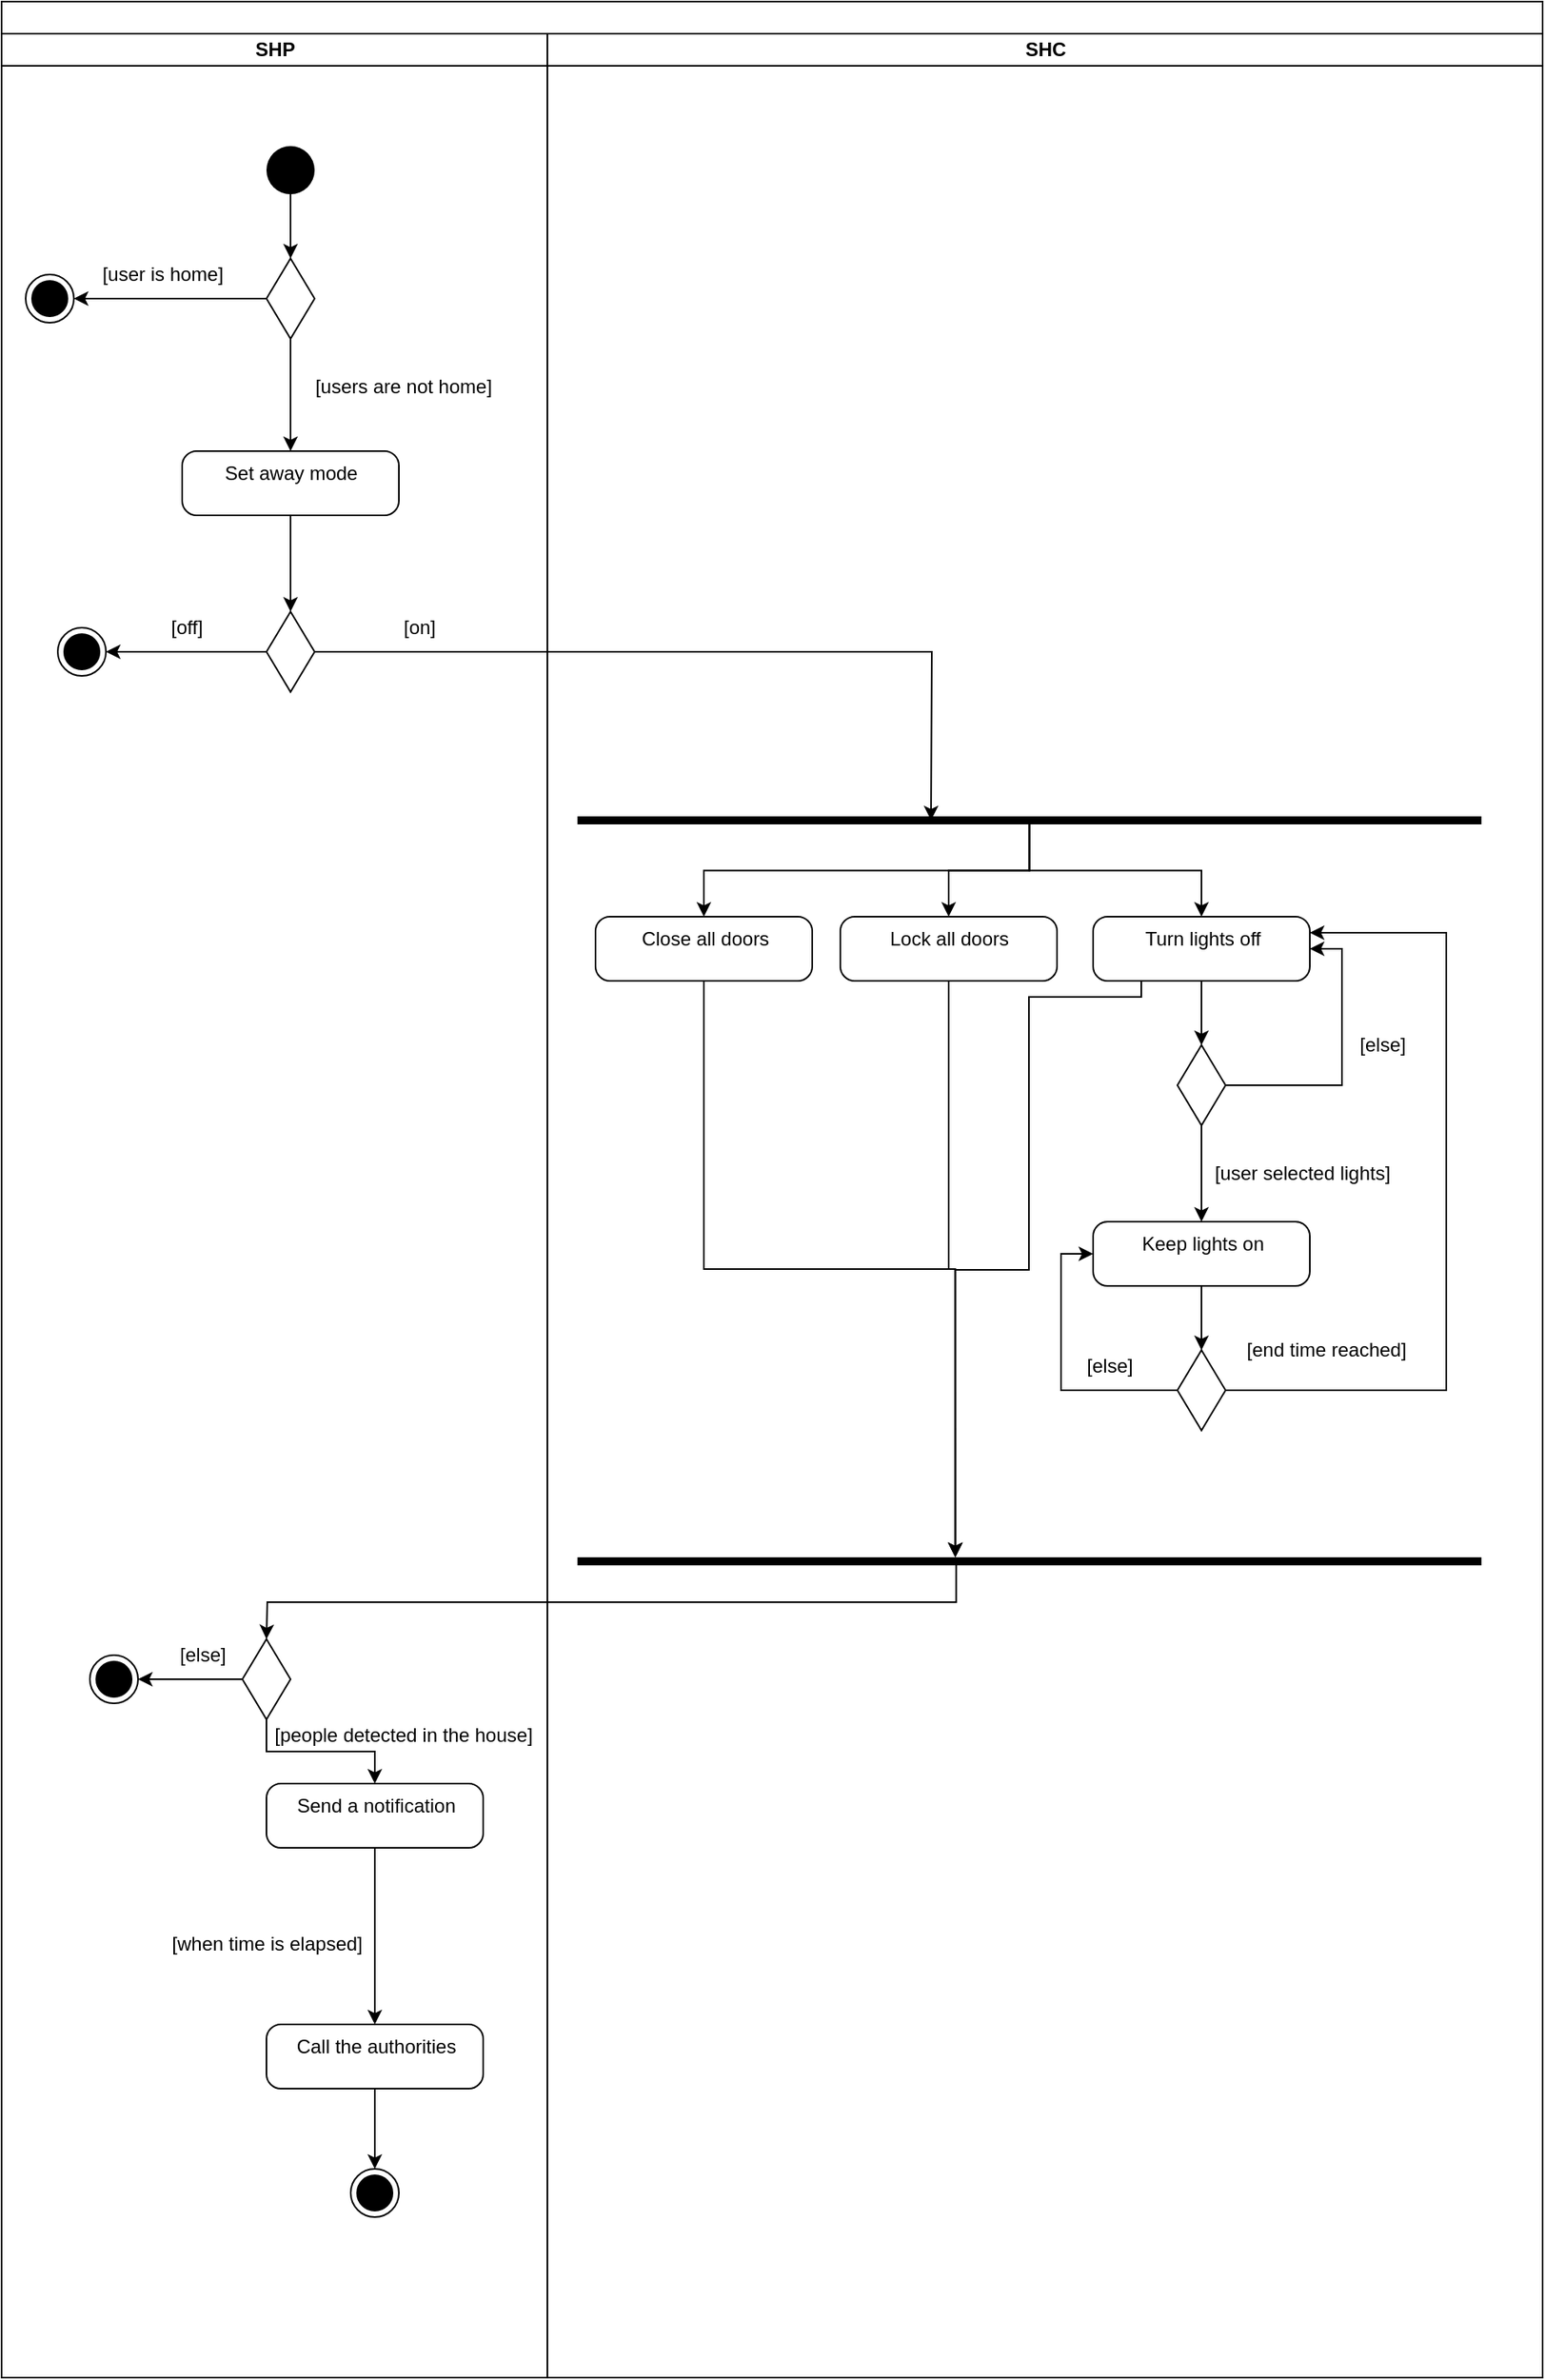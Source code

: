 <mxfile version="13.9.2" type="github">
  <diagram id="GbfVeWL-1UHgIMeaEQac" name="Page-1">
    <mxGraphModel dx="4208" dy="1533" grid="1" gridSize="10" guides="1" tooltips="1" connect="1" arrows="1" fold="1" page="1" pageScale="1" pageWidth="1100" pageHeight="850" math="0" shadow="0">
      <root>
        <mxCell id="0" />
        <mxCell id="1" parent="0" />
        <mxCell id="Axg63tw5LNc3EiZ85ATB-30" value="" style="swimlane;html=1;childLayout=stackLayout;resizeParent=1;resizeParentMax=0;startSize=20;" vertex="1" parent="1">
          <mxGeometry x="-1060" y="60" width="960" height="1480" as="geometry">
            <mxRectangle x="-710" y="460" width="60" height="20" as="alternateBounds" />
          </mxGeometry>
        </mxCell>
        <mxCell id="Axg63tw5LNc3EiZ85ATB-31" value="SHP" style="swimlane;html=1;startSize=20;" vertex="1" parent="Axg63tw5LNc3EiZ85ATB-30">
          <mxGeometry y="20" width="340" height="1460" as="geometry" />
        </mxCell>
        <mxCell id="Axg63tw5LNc3EiZ85ATB-5" value="" style="ellipse;fillColor=#000000;strokeColor=none;" vertex="1" parent="Axg63tw5LNc3EiZ85ATB-31">
          <mxGeometry x="165" y="70" width="30" height="30" as="geometry" />
        </mxCell>
        <mxCell id="Axg63tw5LNc3EiZ85ATB-8" value="" style="rhombus;whiteSpace=wrap;html=1;" vertex="1" parent="Axg63tw5LNc3EiZ85ATB-31">
          <mxGeometry x="165" y="140" width="30" height="50" as="geometry" />
        </mxCell>
        <mxCell id="Axg63tw5LNc3EiZ85ATB-13" style="edgeStyle=orthogonalEdgeStyle;rounded=0;orthogonalLoop=1;jettySize=auto;html=1;entryX=0.5;entryY=0;entryDx=0;entryDy=0;" edge="1" parent="Axg63tw5LNc3EiZ85ATB-31" source="Axg63tw5LNc3EiZ85ATB-5" target="Axg63tw5LNc3EiZ85ATB-8">
          <mxGeometry relative="1" as="geometry" />
        </mxCell>
        <mxCell id="Axg63tw5LNc3EiZ85ATB-15" value="[user is home]" style="text;html=1;align=center;verticalAlign=middle;resizable=0;points=[];autosize=1;" vertex="1" parent="Axg63tw5LNc3EiZ85ATB-31">
          <mxGeometry x="55" y="140" width="90" height="20" as="geometry" />
        </mxCell>
        <mxCell id="Axg63tw5LNc3EiZ85ATB-16" value="" style="ellipse;html=1;shape=endState;fillColor=#000000;strokeColor=#000000;" vertex="1" parent="Axg63tw5LNc3EiZ85ATB-31">
          <mxGeometry x="15" y="150" width="30" height="30" as="geometry" />
        </mxCell>
        <mxCell id="Axg63tw5LNc3EiZ85ATB-17" style="edgeStyle=orthogonalEdgeStyle;rounded=0;orthogonalLoop=1;jettySize=auto;html=1;entryX=1;entryY=0.5;entryDx=0;entryDy=0;" edge="1" parent="Axg63tw5LNc3EiZ85ATB-31" source="Axg63tw5LNc3EiZ85ATB-8" target="Axg63tw5LNc3EiZ85ATB-16">
          <mxGeometry relative="1" as="geometry" />
        </mxCell>
        <mxCell id="Axg63tw5LNc3EiZ85ATB-18" value="Set away mode" style="html=1;align=center;verticalAlign=top;rounded=1;absoluteArcSize=1;arcSize=18;dashed=0;" vertex="1" parent="Axg63tw5LNc3EiZ85ATB-31">
          <mxGeometry x="112.5" y="260" width="135" height="40" as="geometry" />
        </mxCell>
        <mxCell id="Axg63tw5LNc3EiZ85ATB-19" style="edgeStyle=orthogonalEdgeStyle;rounded=0;orthogonalLoop=1;jettySize=auto;html=1;entryX=0.5;entryY=0;entryDx=0;entryDy=0;" edge="1" parent="Axg63tw5LNc3EiZ85ATB-31" source="Axg63tw5LNc3EiZ85ATB-8" target="Axg63tw5LNc3EiZ85ATB-18">
          <mxGeometry relative="1" as="geometry" />
        </mxCell>
        <mxCell id="Axg63tw5LNc3EiZ85ATB-20" value="[users are not home]" style="text;html=1;align=center;verticalAlign=middle;resizable=0;points=[];autosize=1;" vertex="1" parent="Axg63tw5LNc3EiZ85ATB-31">
          <mxGeometry x="185" y="210" width="130" height="20" as="geometry" />
        </mxCell>
        <mxCell id="Axg63tw5LNc3EiZ85ATB-21" value="" style="rhombus;whiteSpace=wrap;html=1;" vertex="1" parent="Axg63tw5LNc3EiZ85ATB-31">
          <mxGeometry x="165" y="360" width="30" height="50" as="geometry" />
        </mxCell>
        <mxCell id="Axg63tw5LNc3EiZ85ATB-22" style="edgeStyle=orthogonalEdgeStyle;rounded=0;orthogonalLoop=1;jettySize=auto;html=1;entryX=0.5;entryY=0;entryDx=0;entryDy=0;" edge="1" parent="Axg63tw5LNc3EiZ85ATB-31" source="Axg63tw5LNc3EiZ85ATB-18" target="Axg63tw5LNc3EiZ85ATB-21">
          <mxGeometry relative="1" as="geometry" />
        </mxCell>
        <mxCell id="Axg63tw5LNc3EiZ85ATB-23" value="" style="ellipse;html=1;shape=endState;fillColor=#000000;strokeColor=#000000;" vertex="1" parent="Axg63tw5LNc3EiZ85ATB-31">
          <mxGeometry x="35" y="370" width="30" height="30" as="geometry" />
        </mxCell>
        <mxCell id="Axg63tw5LNc3EiZ85ATB-24" style="edgeStyle=orthogonalEdgeStyle;rounded=0;orthogonalLoop=1;jettySize=auto;html=1;entryX=1;entryY=0.5;entryDx=0;entryDy=0;" edge="1" parent="Axg63tw5LNc3EiZ85ATB-31" source="Axg63tw5LNc3EiZ85ATB-21" target="Axg63tw5LNc3EiZ85ATB-23">
          <mxGeometry relative="1" as="geometry" />
        </mxCell>
        <mxCell id="Axg63tw5LNc3EiZ85ATB-25" value="[off]" style="text;html=1;align=center;verticalAlign=middle;resizable=0;points=[];autosize=1;" vertex="1" parent="Axg63tw5LNc3EiZ85ATB-31">
          <mxGeometry x="95" y="360" width="40" height="20" as="geometry" />
        </mxCell>
        <mxCell id="Axg63tw5LNc3EiZ85ATB-38" value="[on]" style="text;html=1;align=center;verticalAlign=middle;resizable=0;points=[];autosize=1;" vertex="1" parent="Axg63tw5LNc3EiZ85ATB-31">
          <mxGeometry x="240" y="360" width="40" height="20" as="geometry" />
        </mxCell>
        <mxCell id="Axg63tw5LNc3EiZ85ATB-80" style="edgeStyle=orthogonalEdgeStyle;rounded=0;orthogonalLoop=1;jettySize=auto;html=1;entryX=0.5;entryY=0;entryDx=0;entryDy=0;" edge="1" parent="Axg63tw5LNc3EiZ85ATB-31" source="Axg63tw5LNc3EiZ85ATB-78" target="Axg63tw5LNc3EiZ85ATB-79">
          <mxGeometry relative="1" as="geometry" />
        </mxCell>
        <mxCell id="Axg63tw5LNc3EiZ85ATB-83" style="edgeStyle=orthogonalEdgeStyle;rounded=0;orthogonalLoop=1;jettySize=auto;html=1;entryX=1;entryY=0.5;entryDx=0;entryDy=0;" edge="1" parent="Axg63tw5LNc3EiZ85ATB-31" source="Axg63tw5LNc3EiZ85ATB-78" target="Axg63tw5LNc3EiZ85ATB-82">
          <mxGeometry relative="1" as="geometry" />
        </mxCell>
        <mxCell id="Axg63tw5LNc3EiZ85ATB-78" value="" style="rhombus;whiteSpace=wrap;html=1;" vertex="1" parent="Axg63tw5LNc3EiZ85ATB-31">
          <mxGeometry x="150" y="1000" width="30" height="50" as="geometry" />
        </mxCell>
        <mxCell id="Axg63tw5LNc3EiZ85ATB-86" style="edgeStyle=orthogonalEdgeStyle;rounded=0;orthogonalLoop=1;jettySize=auto;html=1;" edge="1" parent="Axg63tw5LNc3EiZ85ATB-31" source="Axg63tw5LNc3EiZ85ATB-79" target="Axg63tw5LNc3EiZ85ATB-87">
          <mxGeometry relative="1" as="geometry">
            <mxPoint x="232.5" y="1170" as="targetPoint" />
          </mxGeometry>
        </mxCell>
        <mxCell id="Axg63tw5LNc3EiZ85ATB-79" value="Send a notification" style="html=1;align=center;verticalAlign=top;rounded=1;absoluteArcSize=1;arcSize=18;dashed=0;" vertex="1" parent="Axg63tw5LNc3EiZ85ATB-31">
          <mxGeometry x="165" y="1090" width="135" height="40" as="geometry" />
        </mxCell>
        <mxCell id="Axg63tw5LNc3EiZ85ATB-81" value="[people detected in the house]" style="text;html=1;align=center;verticalAlign=middle;resizable=0;points=[];autosize=1;" vertex="1" parent="Axg63tw5LNc3EiZ85ATB-31">
          <mxGeometry x="160" y="1050" width="180" height="20" as="geometry" />
        </mxCell>
        <mxCell id="Axg63tw5LNc3EiZ85ATB-82" value="" style="ellipse;html=1;shape=endState;fillColor=#000000;strokeColor=#000000;" vertex="1" parent="Axg63tw5LNc3EiZ85ATB-31">
          <mxGeometry x="55" y="1010" width="30" height="30" as="geometry" />
        </mxCell>
        <mxCell id="Axg63tw5LNc3EiZ85ATB-84" value="[else]" style="text;html=1;align=center;verticalAlign=middle;resizable=0;points=[];autosize=1;" vertex="1" parent="Axg63tw5LNc3EiZ85ATB-31">
          <mxGeometry x="105" y="1000" width="40" height="20" as="geometry" />
        </mxCell>
        <mxCell id="Axg63tw5LNc3EiZ85ATB-90" style="edgeStyle=orthogonalEdgeStyle;rounded=0;orthogonalLoop=1;jettySize=auto;html=1;" edge="1" parent="Axg63tw5LNc3EiZ85ATB-31" source="Axg63tw5LNc3EiZ85ATB-87" target="Axg63tw5LNc3EiZ85ATB-89">
          <mxGeometry relative="1" as="geometry" />
        </mxCell>
        <mxCell id="Axg63tw5LNc3EiZ85ATB-87" value="Call the authorities" style="html=1;align=center;verticalAlign=top;rounded=1;absoluteArcSize=1;arcSize=18;dashed=0;" vertex="1" parent="Axg63tw5LNc3EiZ85ATB-31">
          <mxGeometry x="165" y="1240" width="135" height="40" as="geometry" />
        </mxCell>
        <mxCell id="Axg63tw5LNc3EiZ85ATB-88" value="[when time is elapsed]" style="text;html=1;align=center;verticalAlign=middle;resizable=0;points=[];autosize=1;" vertex="1" parent="Axg63tw5LNc3EiZ85ATB-31">
          <mxGeometry x="100" y="1180" width="130" height="20" as="geometry" />
        </mxCell>
        <mxCell id="Axg63tw5LNc3EiZ85ATB-89" value="" style="ellipse;html=1;shape=endState;fillColor=#000000;strokeColor=#000000;" vertex="1" parent="Axg63tw5LNc3EiZ85ATB-31">
          <mxGeometry x="217.5" y="1330" width="30" height="30" as="geometry" />
        </mxCell>
        <mxCell id="Axg63tw5LNc3EiZ85ATB-37" style="edgeStyle=orthogonalEdgeStyle;rounded=0;orthogonalLoop=1;jettySize=auto;html=1;" edge="1" parent="Axg63tw5LNc3EiZ85ATB-30" source="Axg63tw5LNc3EiZ85ATB-21">
          <mxGeometry relative="1" as="geometry">
            <mxPoint x="579" y="510" as="targetPoint" />
          </mxGeometry>
        </mxCell>
        <mxCell id="Axg63tw5LNc3EiZ85ATB-32" value="SHC" style="swimlane;html=1;startSize=20;" vertex="1" parent="Axg63tw5LNc3EiZ85ATB-30">
          <mxGeometry x="340" y="20" width="620" height="1460" as="geometry" />
        </mxCell>
        <mxCell id="Axg63tw5LNc3EiZ85ATB-42" style="edgeStyle=orthogonalEdgeStyle;rounded=0;orthogonalLoop=1;jettySize=auto;html=1;entryX=0.5;entryY=0;entryDx=0;entryDy=0;" edge="1" parent="Axg63tw5LNc3EiZ85ATB-32" source="Axg63tw5LNc3EiZ85ATB-35" target="Axg63tw5LNc3EiZ85ATB-39">
          <mxGeometry relative="1" as="geometry" />
        </mxCell>
        <mxCell id="Axg63tw5LNc3EiZ85ATB-43" style="edgeStyle=orthogonalEdgeStyle;rounded=0;orthogonalLoop=1;jettySize=auto;html=1;" edge="1" parent="Axg63tw5LNc3EiZ85ATB-32" source="Axg63tw5LNc3EiZ85ATB-35" target="Axg63tw5LNc3EiZ85ATB-40">
          <mxGeometry relative="1" as="geometry" />
        </mxCell>
        <mxCell id="Axg63tw5LNc3EiZ85ATB-44" style="edgeStyle=orthogonalEdgeStyle;rounded=0;orthogonalLoop=1;jettySize=auto;html=1;" edge="1" parent="Axg63tw5LNc3EiZ85ATB-32" source="Axg63tw5LNc3EiZ85ATB-35" target="Axg63tw5LNc3EiZ85ATB-41">
          <mxGeometry relative="1" as="geometry" />
        </mxCell>
        <mxCell id="Axg63tw5LNc3EiZ85ATB-35" value="" style="html=1;points=[];perimeter=orthogonalPerimeter;fillColor=#000000;strokeColor=none;rotation=90;" vertex="1" parent="Axg63tw5LNc3EiZ85ATB-32">
          <mxGeometry x="297.82" y="208.44" width="5" height="563.13" as="geometry" />
        </mxCell>
        <mxCell id="Axg63tw5LNc3EiZ85ATB-73" style="edgeStyle=orthogonalEdgeStyle;rounded=0;orthogonalLoop=1;jettySize=auto;html=1;entryX=-0.041;entryY=0.582;entryDx=0;entryDy=0;entryPerimeter=0;" edge="1" parent="Axg63tw5LNc3EiZ85ATB-32" source="Axg63tw5LNc3EiZ85ATB-39" target="Axg63tw5LNc3EiZ85ATB-72">
          <mxGeometry relative="1" as="geometry" />
        </mxCell>
        <mxCell id="Axg63tw5LNc3EiZ85ATB-39" value="Close all doors" style="html=1;align=center;verticalAlign=top;rounded=1;absoluteArcSize=1;arcSize=18;dashed=0;" vertex="1" parent="Axg63tw5LNc3EiZ85ATB-32">
          <mxGeometry x="30" y="550" width="135" height="40" as="geometry" />
        </mxCell>
        <mxCell id="Axg63tw5LNc3EiZ85ATB-40" value="Lock all doors" style="html=1;align=center;verticalAlign=top;rounded=1;absoluteArcSize=1;arcSize=18;dashed=0;" vertex="1" parent="Axg63tw5LNc3EiZ85ATB-32">
          <mxGeometry x="182.5" y="550" width="135" height="40" as="geometry" />
        </mxCell>
        <mxCell id="Axg63tw5LNc3EiZ85ATB-53" style="edgeStyle=orthogonalEdgeStyle;rounded=0;orthogonalLoop=1;jettySize=auto;html=1;" edge="1" parent="Axg63tw5LNc3EiZ85ATB-32" source="Axg63tw5LNc3EiZ85ATB-41" target="Axg63tw5LNc3EiZ85ATB-52">
          <mxGeometry relative="1" as="geometry" />
        </mxCell>
        <mxCell id="Axg63tw5LNc3EiZ85ATB-75" style="edgeStyle=orthogonalEdgeStyle;rounded=0;orthogonalLoop=1;jettySize=auto;html=1;entryX=-0.013;entryY=0.582;entryDx=0;entryDy=0;entryPerimeter=0;" edge="1" parent="Axg63tw5LNc3EiZ85ATB-32" source="Axg63tw5LNc3EiZ85ATB-41" target="Axg63tw5LNc3EiZ85ATB-72">
          <mxGeometry relative="1" as="geometry">
            <Array as="points">
              <mxPoint x="370" y="600" />
              <mxPoint x="300" y="600" />
              <mxPoint x="300" y="770" />
              <mxPoint x="254" y="770" />
            </Array>
          </mxGeometry>
        </mxCell>
        <mxCell id="Axg63tw5LNc3EiZ85ATB-41" value="Turn lights off" style="html=1;align=center;verticalAlign=top;rounded=1;absoluteArcSize=1;arcSize=18;dashed=0;" vertex="1" parent="Axg63tw5LNc3EiZ85ATB-32">
          <mxGeometry x="340" y="550" width="135" height="40" as="geometry" />
        </mxCell>
        <mxCell id="Axg63tw5LNc3EiZ85ATB-59" style="edgeStyle=orthogonalEdgeStyle;rounded=0;orthogonalLoop=1;jettySize=auto;html=1;" edge="1" parent="Axg63tw5LNc3EiZ85ATB-32" source="Axg63tw5LNc3EiZ85ATB-52" target="Axg63tw5LNc3EiZ85ATB-58">
          <mxGeometry relative="1" as="geometry" />
        </mxCell>
        <mxCell id="Axg63tw5LNc3EiZ85ATB-61" style="edgeStyle=orthogonalEdgeStyle;rounded=0;orthogonalLoop=1;jettySize=auto;html=1;entryX=1;entryY=0.5;entryDx=0;entryDy=0;" edge="1" parent="Axg63tw5LNc3EiZ85ATB-32" source="Axg63tw5LNc3EiZ85ATB-52" target="Axg63tw5LNc3EiZ85ATB-41">
          <mxGeometry relative="1" as="geometry">
            <Array as="points">
              <mxPoint x="495" y="655" />
              <mxPoint x="495" y="570" />
            </Array>
          </mxGeometry>
        </mxCell>
        <mxCell id="Axg63tw5LNc3EiZ85ATB-52" value="" style="rhombus;whiteSpace=wrap;html=1;" vertex="1" parent="Axg63tw5LNc3EiZ85ATB-32">
          <mxGeometry x="392.5" y="630" width="30" height="50" as="geometry" />
        </mxCell>
        <mxCell id="Axg63tw5LNc3EiZ85ATB-64" style="edgeStyle=orthogonalEdgeStyle;rounded=0;orthogonalLoop=1;jettySize=auto;html=1;entryX=0.5;entryY=0;entryDx=0;entryDy=0;" edge="1" parent="Axg63tw5LNc3EiZ85ATB-32" source="Axg63tw5LNc3EiZ85ATB-58" target="Axg63tw5LNc3EiZ85ATB-63">
          <mxGeometry relative="1" as="geometry" />
        </mxCell>
        <mxCell id="Axg63tw5LNc3EiZ85ATB-58" value="Keep lights on" style="html=1;align=center;verticalAlign=top;rounded=1;absoluteArcSize=1;arcSize=18;dashed=0;" vertex="1" parent="Axg63tw5LNc3EiZ85ATB-32">
          <mxGeometry x="340" y="740" width="135" height="40" as="geometry" />
        </mxCell>
        <mxCell id="Axg63tw5LNc3EiZ85ATB-60" value="[user selected lights]" style="text;html=1;align=center;verticalAlign=middle;resizable=0;points=[];autosize=1;" vertex="1" parent="Axg63tw5LNc3EiZ85ATB-32">
          <mxGeometry x="410" y="700" width="120" height="20" as="geometry" />
        </mxCell>
        <mxCell id="Axg63tw5LNc3EiZ85ATB-62" value="[else]" style="text;html=1;align=center;verticalAlign=middle;resizable=0;points=[];autosize=1;" vertex="1" parent="Axg63tw5LNc3EiZ85ATB-32">
          <mxGeometry x="500" y="620" width="40" height="20" as="geometry" />
        </mxCell>
        <mxCell id="Axg63tw5LNc3EiZ85ATB-66" style="edgeStyle=orthogonalEdgeStyle;rounded=0;orthogonalLoop=1;jettySize=auto;html=1;entryX=1;entryY=0.25;entryDx=0;entryDy=0;" edge="1" parent="Axg63tw5LNc3EiZ85ATB-32" source="Axg63tw5LNc3EiZ85ATB-63" target="Axg63tw5LNc3EiZ85ATB-41">
          <mxGeometry relative="1" as="geometry">
            <Array as="points">
              <mxPoint x="560" y="845" />
              <mxPoint x="560" y="560" />
            </Array>
          </mxGeometry>
        </mxCell>
        <mxCell id="Axg63tw5LNc3EiZ85ATB-68" style="edgeStyle=orthogonalEdgeStyle;rounded=0;orthogonalLoop=1;jettySize=auto;html=1;entryX=0;entryY=0.5;entryDx=0;entryDy=0;" edge="1" parent="Axg63tw5LNc3EiZ85ATB-32" source="Axg63tw5LNc3EiZ85ATB-63" target="Axg63tw5LNc3EiZ85ATB-58">
          <mxGeometry relative="1" as="geometry">
            <Array as="points">
              <mxPoint x="320" y="845" />
              <mxPoint x="320" y="760" />
            </Array>
          </mxGeometry>
        </mxCell>
        <mxCell id="Axg63tw5LNc3EiZ85ATB-63" value="" style="rhombus;whiteSpace=wrap;html=1;" vertex="1" parent="Axg63tw5LNc3EiZ85ATB-32">
          <mxGeometry x="392.5" y="820" width="30" height="50" as="geometry" />
        </mxCell>
        <mxCell id="Axg63tw5LNc3EiZ85ATB-67" value="[end time reached]" style="text;html=1;align=center;verticalAlign=middle;resizable=0;points=[];autosize=1;" vertex="1" parent="Axg63tw5LNc3EiZ85ATB-32">
          <mxGeometry x="430" y="810" width="110" height="20" as="geometry" />
        </mxCell>
        <mxCell id="Axg63tw5LNc3EiZ85ATB-69" value="[else]" style="text;html=1;align=center;verticalAlign=middle;resizable=0;points=[];autosize=1;" vertex="1" parent="Axg63tw5LNc3EiZ85ATB-32">
          <mxGeometry x="330" y="820" width="40" height="20" as="geometry" />
        </mxCell>
        <mxCell id="Axg63tw5LNc3EiZ85ATB-72" value="" style="html=1;points=[];perimeter=orthogonalPerimeter;fillColor=#000000;strokeColor=none;rotation=90;" vertex="1" parent="Axg63tw5LNc3EiZ85ATB-32">
          <mxGeometry x="297.82" y="670" width="5" height="563.13" as="geometry" />
        </mxCell>
        <mxCell id="Axg63tw5LNc3EiZ85ATB-74" style="edgeStyle=orthogonalEdgeStyle;rounded=0;orthogonalLoop=1;jettySize=auto;html=1;entryX=0.006;entryY=0.582;entryDx=0;entryDy=0;entryPerimeter=0;" edge="1" parent="Axg63tw5LNc3EiZ85ATB-32" source="Axg63tw5LNc3EiZ85ATB-40" target="Axg63tw5LNc3EiZ85ATB-72">
          <mxGeometry relative="1" as="geometry">
            <mxPoint x="253" y="948" as="targetPoint" />
          </mxGeometry>
        </mxCell>
        <mxCell id="Axg63tw5LNc3EiZ85ATB-77" style="edgeStyle=orthogonalEdgeStyle;rounded=0;orthogonalLoop=1;jettySize=auto;html=1;entryX=0.5;entryY=0;entryDx=0;entryDy=0;exitX=0.987;exitY=0.581;exitDx=0;exitDy=0;exitPerimeter=0;" edge="1" parent="Axg63tw5LNc3EiZ85ATB-30" source="Axg63tw5LNc3EiZ85ATB-72">
          <mxGeometry relative="1" as="geometry">
            <mxPoint x="165" y="1020" as="targetPoint" />
          </mxGeometry>
        </mxCell>
      </root>
    </mxGraphModel>
  </diagram>
</mxfile>
